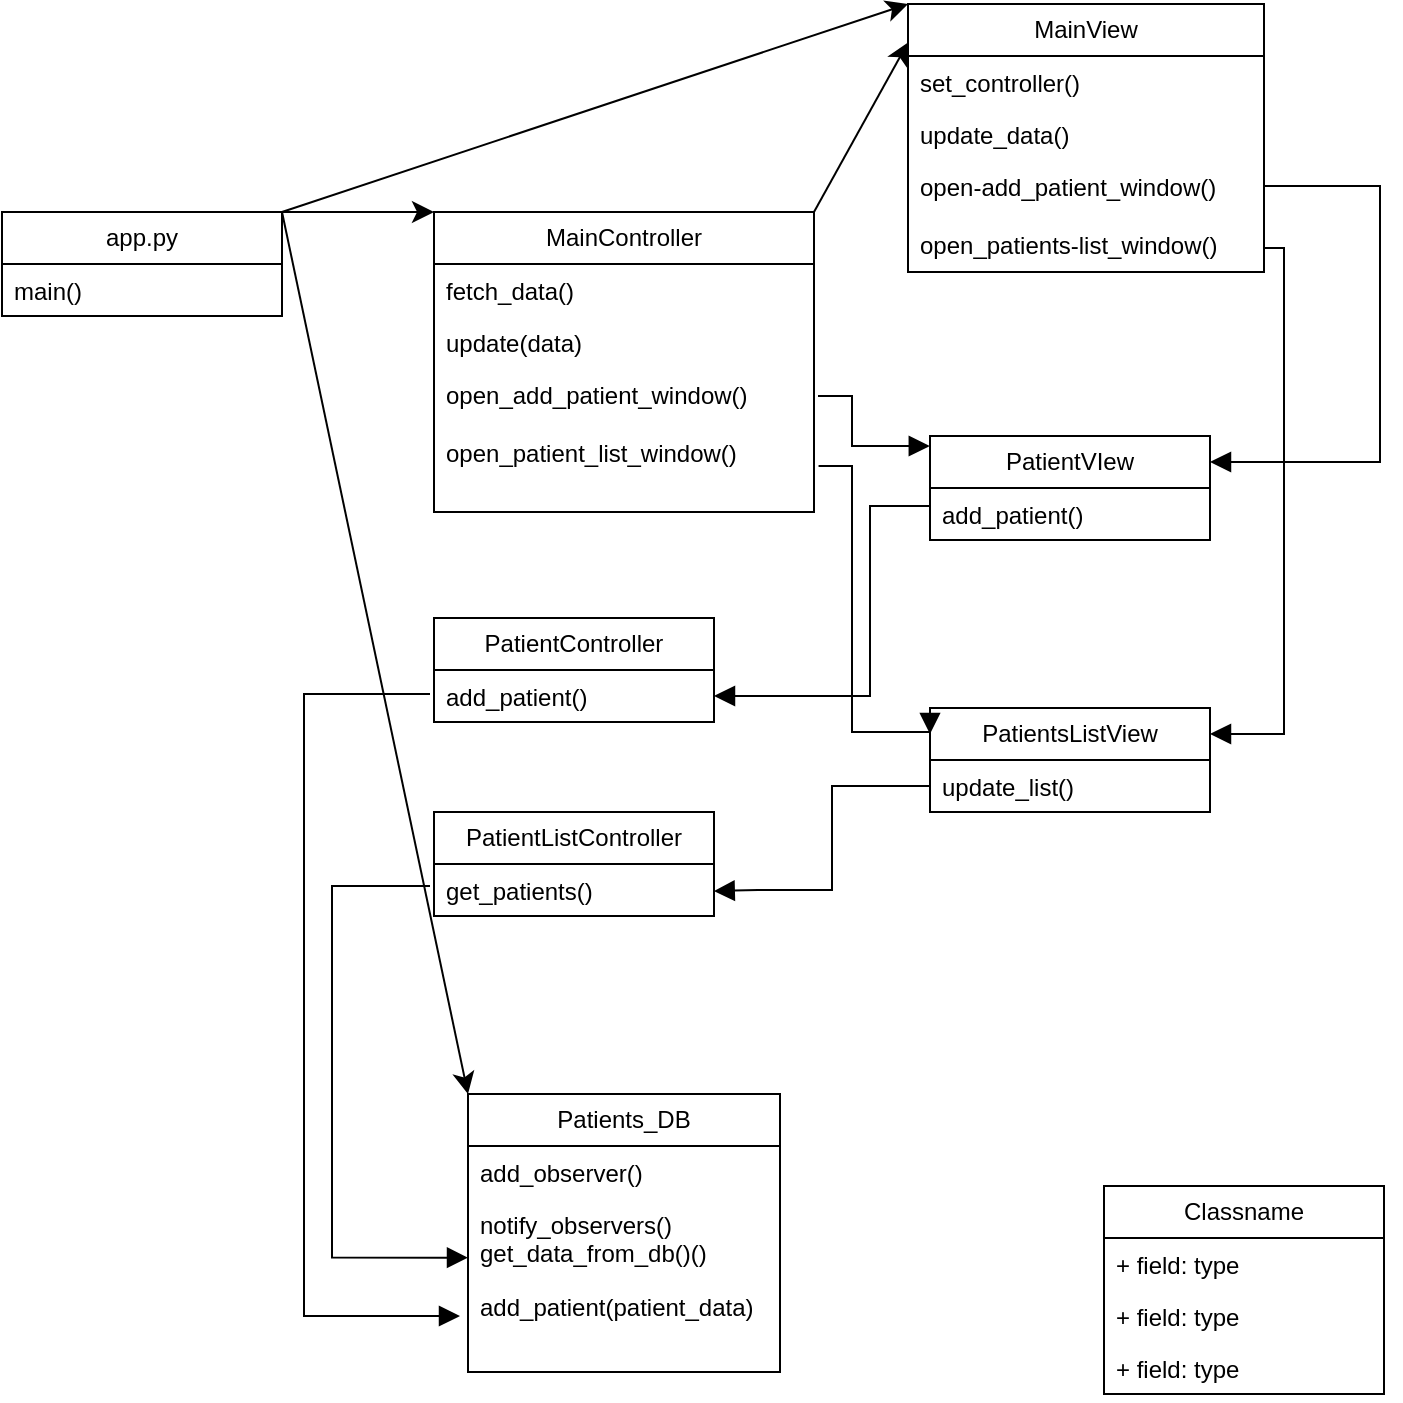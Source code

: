 <mxfile version="24.7.17">
  <diagram name="Страница — 1" id="OeZrRyK-OKBzhoDvLomH">
    <mxGraphModel dx="564" dy="457" grid="0" gridSize="10" guides="1" tooltips="1" connect="1" arrows="1" fold="1" page="0" pageScale="1" pageWidth="827" pageHeight="1169" math="0" shadow="0">
      <root>
        <mxCell id="0" />
        <mxCell id="1" parent="0" />
        <mxCell id="JfeMI4auAfz_LH22IuSa-53" style="edgeStyle=none;curved=1;rounded=0;orthogonalLoop=1;jettySize=auto;html=1;exitX=1;exitY=0;exitDx=0;exitDy=0;entryX=0;entryY=0;entryDx=0;entryDy=0;fontSize=12;startSize=8;endSize=8;" edge="1" parent="1" source="JfeMI4auAfz_LH22IuSa-1" target="JfeMI4auAfz_LH22IuSa-36">
          <mxGeometry relative="1" as="geometry" />
        </mxCell>
        <mxCell id="JfeMI4auAfz_LH22IuSa-54" style="edgeStyle=none;curved=1;rounded=0;orthogonalLoop=1;jettySize=auto;html=1;exitX=1;exitY=0;exitDx=0;exitDy=0;entryX=0;entryY=0;entryDx=0;entryDy=0;fontSize=12;startSize=8;endSize=8;" edge="1" parent="1" source="JfeMI4auAfz_LH22IuSa-1" target="JfeMI4auAfz_LH22IuSa-5">
          <mxGeometry relative="1" as="geometry" />
        </mxCell>
        <mxCell id="JfeMI4auAfz_LH22IuSa-1" value="app.py" style="swimlane;fontStyle=0;childLayout=stackLayout;horizontal=1;startSize=26;fillColor=none;horizontalStack=0;resizeParent=1;resizeParentMax=0;resizeLast=0;collapsible=1;marginBottom=0;whiteSpace=wrap;html=1;" vertex="1" parent="1">
          <mxGeometry x="46" y="150" width="140" height="52" as="geometry" />
        </mxCell>
        <mxCell id="JfeMI4auAfz_LH22IuSa-2" value="main()" style="text;strokeColor=none;fillColor=none;align=left;verticalAlign=top;spacingLeft=4;spacingRight=4;overflow=hidden;rotatable=0;points=[[0,0.5],[1,0.5]];portConstraint=eastwest;whiteSpace=wrap;html=1;" vertex="1" parent="JfeMI4auAfz_LH22IuSa-1">
          <mxGeometry y="26" width="140" height="26" as="geometry" />
        </mxCell>
        <mxCell id="JfeMI4auAfz_LH22IuSa-5" value="MainController" style="swimlane;fontStyle=0;childLayout=stackLayout;horizontal=1;startSize=26;fillColor=none;horizontalStack=0;resizeParent=1;resizeParentMax=0;resizeLast=0;collapsible=1;marginBottom=0;whiteSpace=wrap;html=1;" vertex="1" parent="1">
          <mxGeometry x="262" y="150" width="190" height="150" as="geometry" />
        </mxCell>
        <mxCell id="JfeMI4auAfz_LH22IuSa-6" value="fetch_data()" style="text;strokeColor=none;fillColor=none;align=left;verticalAlign=top;spacingLeft=4;spacingRight=4;overflow=hidden;rotatable=0;points=[[0,0.5],[1,0.5]];portConstraint=eastwest;whiteSpace=wrap;html=1;" vertex="1" parent="JfeMI4auAfz_LH22IuSa-5">
          <mxGeometry y="26" width="190" height="26" as="geometry" />
        </mxCell>
        <mxCell id="JfeMI4auAfz_LH22IuSa-7" value="update(data)" style="text;strokeColor=none;fillColor=none;align=left;verticalAlign=top;spacingLeft=4;spacingRight=4;overflow=hidden;rotatable=0;points=[[0,0.5],[1,0.5]];portConstraint=eastwest;whiteSpace=wrap;html=1;" vertex="1" parent="JfeMI4auAfz_LH22IuSa-5">
          <mxGeometry y="52" width="190" height="26" as="geometry" />
        </mxCell>
        <mxCell id="JfeMI4auAfz_LH22IuSa-8" value="open_add_patient_window()&lt;div&gt;&lt;br&gt;&lt;div&gt;open_patient_list_window()&lt;/div&gt;&lt;/div&gt;" style="text;strokeColor=none;fillColor=none;align=left;verticalAlign=top;spacingLeft=4;spacingRight=4;overflow=hidden;rotatable=0;points=[[0,0.5],[1,0.5]];portConstraint=eastwest;whiteSpace=wrap;html=1;" vertex="1" parent="JfeMI4auAfz_LH22IuSa-5">
          <mxGeometry y="78" width="190" height="72" as="geometry" />
        </mxCell>
        <mxCell id="JfeMI4auAfz_LH22IuSa-9" value="PatientVIew" style="swimlane;fontStyle=0;childLayout=stackLayout;horizontal=1;startSize=26;fillColor=none;horizontalStack=0;resizeParent=1;resizeParentMax=0;resizeLast=0;collapsible=1;marginBottom=0;whiteSpace=wrap;html=1;" vertex="1" parent="1">
          <mxGeometry x="510" y="262" width="140" height="52" as="geometry" />
        </mxCell>
        <mxCell id="JfeMI4auAfz_LH22IuSa-10" value="add_patient()" style="text;strokeColor=none;fillColor=none;align=left;verticalAlign=top;spacingLeft=4;spacingRight=4;overflow=hidden;rotatable=0;points=[[0,0.5],[1,0.5]];portConstraint=eastwest;whiteSpace=wrap;html=1;" vertex="1" parent="JfeMI4auAfz_LH22IuSa-9">
          <mxGeometry y="26" width="140" height="26" as="geometry" />
        </mxCell>
        <mxCell id="JfeMI4auAfz_LH22IuSa-13" value="PatientsListView" style="swimlane;fontStyle=0;childLayout=stackLayout;horizontal=1;startSize=26;fillColor=none;horizontalStack=0;resizeParent=1;resizeParentMax=0;resizeLast=0;collapsible=1;marginBottom=0;whiteSpace=wrap;html=1;" vertex="1" parent="1">
          <mxGeometry x="510" y="398" width="140" height="52" as="geometry" />
        </mxCell>
        <mxCell id="JfeMI4auAfz_LH22IuSa-14" value="update_list()" style="text;strokeColor=none;fillColor=none;align=left;verticalAlign=top;spacingLeft=4;spacingRight=4;overflow=hidden;rotatable=0;points=[[0,0.5],[1,0.5]];portConstraint=eastwest;whiteSpace=wrap;html=1;" vertex="1" parent="JfeMI4auAfz_LH22IuSa-13">
          <mxGeometry y="26" width="140" height="26" as="geometry" />
        </mxCell>
        <mxCell id="JfeMI4auAfz_LH22IuSa-17" value="PatientListController" style="swimlane;fontStyle=0;childLayout=stackLayout;horizontal=1;startSize=26;fillColor=none;horizontalStack=0;resizeParent=1;resizeParentMax=0;resizeLast=0;collapsible=1;marginBottom=0;whiteSpace=wrap;html=1;" vertex="1" parent="1">
          <mxGeometry x="262" y="450" width="140" height="52" as="geometry" />
        </mxCell>
        <mxCell id="JfeMI4auAfz_LH22IuSa-18" value="get_patients()" style="text;strokeColor=none;fillColor=none;align=left;verticalAlign=top;spacingLeft=4;spacingRight=4;overflow=hidden;rotatable=0;points=[[0,0.5],[1,0.5]];portConstraint=eastwest;whiteSpace=wrap;html=1;" vertex="1" parent="JfeMI4auAfz_LH22IuSa-17">
          <mxGeometry y="26" width="140" height="26" as="geometry" />
        </mxCell>
        <mxCell id="JfeMI4auAfz_LH22IuSa-25" value="PatientController" style="swimlane;fontStyle=0;childLayout=stackLayout;horizontal=1;startSize=26;fillColor=none;horizontalStack=0;resizeParent=1;resizeParentMax=0;resizeLast=0;collapsible=1;marginBottom=0;whiteSpace=wrap;html=1;" vertex="1" parent="1">
          <mxGeometry x="262" y="353" width="140" height="52" as="geometry" />
        </mxCell>
        <mxCell id="JfeMI4auAfz_LH22IuSa-26" value="add_patient()" style="text;strokeColor=none;fillColor=none;align=left;verticalAlign=top;spacingLeft=4;spacingRight=4;overflow=hidden;rotatable=0;points=[[0,0.5],[1,0.5]];portConstraint=eastwest;whiteSpace=wrap;html=1;" vertex="1" parent="JfeMI4auAfz_LH22IuSa-25">
          <mxGeometry y="26" width="140" height="26" as="geometry" />
        </mxCell>
        <mxCell id="JfeMI4auAfz_LH22IuSa-40" value="Classname" style="swimlane;fontStyle=0;childLayout=stackLayout;horizontal=1;startSize=26;fillColor=none;horizontalStack=0;resizeParent=1;resizeParentMax=0;resizeLast=0;collapsible=1;marginBottom=0;whiteSpace=wrap;html=1;" vertex="1" parent="1">
          <mxGeometry x="597" y="637" width="140" height="104" as="geometry" />
        </mxCell>
        <mxCell id="JfeMI4auAfz_LH22IuSa-41" value="+ field: type" style="text;strokeColor=none;fillColor=none;align=left;verticalAlign=top;spacingLeft=4;spacingRight=4;overflow=hidden;rotatable=0;points=[[0,0.5],[1,0.5]];portConstraint=eastwest;whiteSpace=wrap;html=1;" vertex="1" parent="JfeMI4auAfz_LH22IuSa-40">
          <mxGeometry y="26" width="140" height="26" as="geometry" />
        </mxCell>
        <mxCell id="JfeMI4auAfz_LH22IuSa-42" value="+ field: type" style="text;strokeColor=none;fillColor=none;align=left;verticalAlign=top;spacingLeft=4;spacingRight=4;overflow=hidden;rotatable=0;points=[[0,0.5],[1,0.5]];portConstraint=eastwest;whiteSpace=wrap;html=1;" vertex="1" parent="JfeMI4auAfz_LH22IuSa-40">
          <mxGeometry y="52" width="140" height="26" as="geometry" />
        </mxCell>
        <mxCell id="JfeMI4auAfz_LH22IuSa-43" value="+ field: type" style="text;strokeColor=none;fillColor=none;align=left;verticalAlign=top;spacingLeft=4;spacingRight=4;overflow=hidden;rotatable=0;points=[[0,0.5],[1,0.5]];portConstraint=eastwest;whiteSpace=wrap;html=1;" vertex="1" parent="JfeMI4auAfz_LH22IuSa-40">
          <mxGeometry y="78" width="140" height="26" as="geometry" />
        </mxCell>
        <mxCell id="JfeMI4auAfz_LH22IuSa-48" value="Patients_DB" style="swimlane;fontStyle=0;childLayout=stackLayout;horizontal=1;startSize=26;fillColor=none;horizontalStack=0;resizeParent=1;resizeParentMax=0;resizeLast=0;collapsible=1;marginBottom=0;whiteSpace=wrap;html=1;" vertex="1" parent="1">
          <mxGeometry x="279" y="591" width="156" height="139" as="geometry" />
        </mxCell>
        <mxCell id="JfeMI4auAfz_LH22IuSa-49" value="add_observer()" style="text;strokeColor=none;fillColor=none;align=left;verticalAlign=top;spacingLeft=4;spacingRight=4;overflow=hidden;rotatable=0;points=[[0,0.5],[1,0.5]];portConstraint=eastwest;whiteSpace=wrap;html=1;" vertex="1" parent="JfeMI4auAfz_LH22IuSa-48">
          <mxGeometry y="26" width="156" height="26" as="geometry" />
        </mxCell>
        <mxCell id="JfeMI4auAfz_LH22IuSa-50" value="notify_observers()&lt;div&gt;get_data_from_db()()&lt;/div&gt;" style="text;strokeColor=none;fillColor=none;align=left;verticalAlign=top;spacingLeft=4;spacingRight=4;overflow=hidden;rotatable=0;points=[[0,0.5],[1,0.5]];portConstraint=eastwest;whiteSpace=wrap;html=1;" vertex="1" parent="JfeMI4auAfz_LH22IuSa-48">
          <mxGeometry y="52" width="156" height="41" as="geometry" />
        </mxCell>
        <mxCell id="JfeMI4auAfz_LH22IuSa-51" value="add_patient(patient_data)" style="text;strokeColor=none;fillColor=none;align=left;verticalAlign=top;spacingLeft=4;spacingRight=4;overflow=hidden;rotatable=0;points=[[0,0.5],[1,0.5]];portConstraint=eastwest;whiteSpace=wrap;html=1;" vertex="1" parent="JfeMI4auAfz_LH22IuSa-48">
          <mxGeometry y="93" width="156" height="46" as="geometry" />
        </mxCell>
        <mxCell id="JfeMI4auAfz_LH22IuSa-36" value="MainView" style="swimlane;fontStyle=0;childLayout=stackLayout;horizontal=1;startSize=26;fillColor=none;horizontalStack=0;resizeParent=1;resizeParentMax=0;resizeLast=0;collapsible=1;marginBottom=0;whiteSpace=wrap;html=1;" vertex="1" parent="1">
          <mxGeometry x="499" y="46" width="178" height="134" as="geometry" />
        </mxCell>
        <mxCell id="JfeMI4auAfz_LH22IuSa-37" value="set_controller()" style="text;strokeColor=none;fillColor=none;align=left;verticalAlign=top;spacingLeft=4;spacingRight=4;overflow=hidden;rotatable=0;points=[[0,0.5],[1,0.5]];portConstraint=eastwest;whiteSpace=wrap;html=1;" vertex="1" parent="JfeMI4auAfz_LH22IuSa-36">
          <mxGeometry y="26" width="178" height="26" as="geometry" />
        </mxCell>
        <mxCell id="JfeMI4auAfz_LH22IuSa-38" value="update_data()" style="text;strokeColor=none;fillColor=none;align=left;verticalAlign=top;spacingLeft=4;spacingRight=4;overflow=hidden;rotatable=0;points=[[0,0.5],[1,0.5]];portConstraint=eastwest;whiteSpace=wrap;html=1;" vertex="1" parent="JfeMI4auAfz_LH22IuSa-36">
          <mxGeometry y="52" width="178" height="26" as="geometry" />
        </mxCell>
        <mxCell id="JfeMI4auAfz_LH22IuSa-39" value="open-add_patient_window()&lt;div&gt;&lt;br&gt;&lt;div&gt;open_patients-list_window()&lt;/div&gt;&lt;div&gt;&lt;br&gt;&lt;/div&gt;&lt;/div&gt;" style="text;strokeColor=none;fillColor=none;align=left;verticalAlign=top;spacingLeft=4;spacingRight=4;overflow=hidden;rotatable=0;points=[[0,0.5],[1,0.5]];portConstraint=eastwest;whiteSpace=wrap;html=1;" vertex="1" parent="JfeMI4auAfz_LH22IuSa-36">
          <mxGeometry y="78" width="178" height="56" as="geometry" />
        </mxCell>
        <mxCell id="JfeMI4auAfz_LH22IuSa-52" style="edgeStyle=none;curved=1;rounded=0;orthogonalLoop=1;jettySize=auto;html=1;exitX=1;exitY=0;exitDx=0;exitDy=0;entryX=0;entryY=0.144;entryDx=0;entryDy=0;entryPerimeter=0;fontSize=12;startSize=8;endSize=8;" edge="1" parent="1" source="JfeMI4auAfz_LH22IuSa-5" target="JfeMI4auAfz_LH22IuSa-36">
          <mxGeometry relative="1" as="geometry" />
        </mxCell>
        <mxCell id="JfeMI4auAfz_LH22IuSa-67" value="" style="html=1;align=left;spacingLeft=2;endArrow=block;rounded=0;edgeStyle=orthogonalEdgeStyle;curved=0;rounded=0;fontSize=12;startSize=8;endSize=8;exitX=0;exitY=0.5;exitDx=0;exitDy=0;entryX=1;entryY=0.5;entryDx=0;entryDy=0;" edge="1" target="JfeMI4auAfz_LH22IuSa-26" parent="1" source="JfeMI4auAfz_LH22IuSa-10">
          <mxGeometry relative="1" as="geometry">
            <mxPoint x="450" y="582" as="sourcePoint" />
            <Array as="points">
              <mxPoint x="510" y="297" />
              <mxPoint x="480" y="297" />
              <mxPoint x="480" y="392" />
            </Array>
            <mxPoint x="448" y="608" as="targetPoint" />
          </mxGeometry>
        </mxCell>
        <mxCell id="JfeMI4auAfz_LH22IuSa-73" value="" style="html=1;align=left;spacingLeft=2;endArrow=block;rounded=0;edgeStyle=orthogonalEdgeStyle;curved=0;rounded=0;fontSize=12;startSize=8;endSize=8;exitX=0;exitY=0.5;exitDx=0;exitDy=0;entryX=0.999;entryY=0.521;entryDx=0;entryDy=0;entryPerimeter=0;" edge="1" target="JfeMI4auAfz_LH22IuSa-18" parent="1" source="JfeMI4auAfz_LH22IuSa-14">
          <mxGeometry relative="1" as="geometry">
            <mxPoint x="431" y="455" as="sourcePoint" />
            <Array as="points">
              <mxPoint x="461" y="437" />
              <mxPoint x="461" y="489" />
              <mxPoint x="424" y="489" />
            </Array>
            <mxPoint x="424" y="490" as="targetPoint" />
          </mxGeometry>
        </mxCell>
        <mxCell id="JfeMI4auAfz_LH22IuSa-74" value="" style="html=1;align=left;spacingLeft=2;endArrow=block;rounded=0;edgeStyle=orthogonalEdgeStyle;curved=0;rounded=0;fontSize=12;startSize=8;endSize=8;exitX=0;exitY=0.5;exitDx=0;exitDy=0;entryX=0;entryY=0.728;entryDx=0;entryDy=0;entryPerimeter=0;" edge="1" parent="1" target="JfeMI4auAfz_LH22IuSa-50">
          <mxGeometry relative="1" as="geometry">
            <mxPoint x="260" y="487" as="sourcePoint" />
            <Array as="points">
              <mxPoint x="211" y="487" />
              <mxPoint x="211" y="673" />
            </Array>
            <mxPoint x="152" y="540" as="targetPoint" />
          </mxGeometry>
        </mxCell>
        <mxCell id="JfeMI4auAfz_LH22IuSa-75" style="edgeStyle=none;curved=1;rounded=0;orthogonalLoop=1;jettySize=auto;html=1;exitX=1;exitY=0;exitDx=0;exitDy=0;entryX=0;entryY=0;entryDx=0;entryDy=0;fontSize=12;startSize=8;endSize=8;" edge="1" parent="1" source="JfeMI4auAfz_LH22IuSa-1" target="JfeMI4auAfz_LH22IuSa-48">
          <mxGeometry relative="1" as="geometry">
            <mxPoint x="196" y="160" as="sourcePoint" />
            <mxPoint x="272" y="160" as="targetPoint" />
          </mxGeometry>
        </mxCell>
        <mxCell id="JfeMI4auAfz_LH22IuSa-76" value="" style="html=1;align=left;spacingLeft=2;endArrow=block;rounded=0;edgeStyle=orthogonalEdgeStyle;curved=0;rounded=0;fontSize=12;startSize=8;endSize=8;exitX=0;exitY=0.5;exitDx=0;exitDy=0;" edge="1" parent="1">
          <mxGeometry relative="1" as="geometry">
            <mxPoint x="260" y="391" as="sourcePoint" />
            <Array as="points">
              <mxPoint x="197" y="391" />
              <mxPoint x="197" y="702" />
            </Array>
            <mxPoint x="275" y="702" as="targetPoint" />
          </mxGeometry>
        </mxCell>
        <mxCell id="JfeMI4auAfz_LH22IuSa-78" value="" style="html=1;align=left;spacingLeft=2;endArrow=block;rounded=0;edgeStyle=orthogonalEdgeStyle;curved=0;rounded=0;fontSize=12;startSize=8;endSize=8;exitX=1.012;exitY=0.681;exitDx=0;exitDy=0;entryX=0;entryY=0.25;entryDx=0;entryDy=0;exitPerimeter=0;" edge="1" parent="1" source="JfeMI4auAfz_LH22IuSa-8" target="JfeMI4auAfz_LH22IuSa-13">
          <mxGeometry relative="1" as="geometry">
            <mxPoint x="520" y="447" as="sourcePoint" />
            <Array as="points">
              <mxPoint x="471" y="277" />
              <mxPoint x="471" y="410" />
              <mxPoint x="510" y="410" />
            </Array>
            <mxPoint x="412" y="500" as="targetPoint" />
          </mxGeometry>
        </mxCell>
        <mxCell id="JfeMI4auAfz_LH22IuSa-79" value="" style="html=1;align=left;spacingLeft=2;endArrow=block;rounded=0;edgeStyle=orthogonalEdgeStyle;curved=0;rounded=0;fontSize=12;startSize=8;endSize=8;exitX=1.012;exitY=0.681;exitDx=0;exitDy=0;entryX=-0.001;entryY=0.102;entryDx=0;entryDy=0;exitPerimeter=0;entryPerimeter=0;" edge="1" parent="1" target="JfeMI4auAfz_LH22IuSa-9">
          <mxGeometry relative="1" as="geometry">
            <mxPoint x="454" y="242" as="sourcePoint" />
            <Array as="points">
              <mxPoint x="471" y="242" />
              <mxPoint x="471" y="267" />
              <mxPoint x="510" y="267" />
            </Array>
            <mxPoint x="510" y="376" as="targetPoint" />
          </mxGeometry>
        </mxCell>
        <mxCell id="JfeMI4auAfz_LH22IuSa-80" value="" style="html=1;align=left;spacingLeft=2;endArrow=block;rounded=0;edgeStyle=orthogonalEdgeStyle;curved=0;rounded=0;fontSize=12;startSize=8;endSize=8;exitX=1.012;exitY=0.681;exitDx=0;exitDy=0;entryX=1;entryY=0.25;entryDx=0;entryDy=0;exitPerimeter=0;" edge="1" parent="1" target="JfeMI4auAfz_LH22IuSa-9">
          <mxGeometry relative="1" as="geometry">
            <mxPoint x="677" y="137" as="sourcePoint" />
            <Array as="points">
              <mxPoint x="735" y="137" />
              <mxPoint x="735" y="275" />
            </Array>
            <mxPoint x="733" y="271" as="targetPoint" />
          </mxGeometry>
        </mxCell>
        <mxCell id="JfeMI4auAfz_LH22IuSa-81" value="" style="html=1;align=left;spacingLeft=2;endArrow=block;rounded=0;edgeStyle=orthogonalEdgeStyle;curved=0;rounded=0;fontSize=12;startSize=8;endSize=8;exitX=1.012;exitY=0.681;exitDx=0;exitDy=0;entryX=1;entryY=0.25;entryDx=0;entryDy=0;exitPerimeter=0;" edge="1" parent="1" target="JfeMI4auAfz_LH22IuSa-13">
          <mxGeometry relative="1" as="geometry">
            <mxPoint x="677" y="168" as="sourcePoint" />
            <Array as="points">
              <mxPoint x="687" y="168" />
              <mxPoint x="687" y="411" />
            </Array>
            <mxPoint x="733" y="302" as="targetPoint" />
          </mxGeometry>
        </mxCell>
      </root>
    </mxGraphModel>
  </diagram>
</mxfile>
